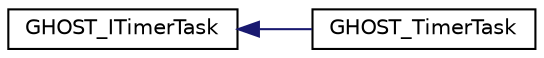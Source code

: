 digraph G
{
  edge [fontname="Helvetica",fontsize="10",labelfontname="Helvetica",labelfontsize="10"];
  node [fontname="Helvetica",fontsize="10",shape=record];
  rankdir=LR;
  Node1 [label="GHOST_ITimerTask",height=0.2,width=0.4,color="black", fillcolor="white", style="filled",URL="$dc/d92/classGHOST__ITimerTask.html"];
  Node1 -> Node2 [dir=back,color="midnightblue",fontsize="10",style="solid",fontname="Helvetica"];
  Node2 [label="GHOST_TimerTask",height=0.2,width=0.4,color="black", fillcolor="white", style="filled",URL="$da/da7/classGHOST__TimerTask.html"];
}

